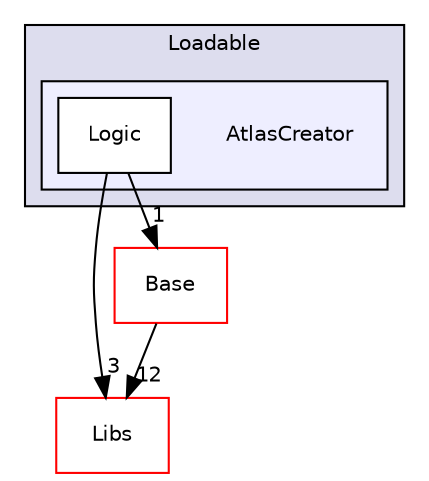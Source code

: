 digraph "Modules/Loadable/AtlasCreator" {
  bgcolor=transparent;
  compound=true
  node [ fontsize="10", fontname="Helvetica"];
  edge [ labelfontsize="10", labelfontname="Helvetica"];
  subgraph clusterdir_d01fdafe93af837a1755aeb3a6390699 {
    graph [ bgcolor="#ddddee", pencolor="black", label="Loadable" fontname="Helvetica", fontsize="10", URL="dir_d01fdafe93af837a1755aeb3a6390699.html"]
  subgraph clusterdir_7a1152783cc3fe9b55d2b97ad1fbaf2d {
    graph [ bgcolor="#eeeeff", pencolor="black", label="" URL="dir_7a1152783cc3fe9b55d2b97ad1fbaf2d.html"];
    dir_7a1152783cc3fe9b55d2b97ad1fbaf2d [shape=plaintext label="AtlasCreator"];
    dir_0a44ca596bd8c28a1652386d707e6600 [shape=box label="Logic" color="black" fillcolor="white" style="filled" URL="dir_0a44ca596bd8c28a1652386d707e6600.html"];
  }
  }
  dir_6e6cb9563333489fde7459b1f95e59a5 [shape=box label="Libs" color="red" URL="dir_6e6cb9563333489fde7459b1f95e59a5.html"];
  dir_628593db0cdce5a76fb85526ae5aa762 [shape=box label="Base" color="red" URL="dir_628593db0cdce5a76fb85526ae5aa762.html"];
  dir_0a44ca596bd8c28a1652386d707e6600->dir_6e6cb9563333489fde7459b1f95e59a5 [headlabel="3", labeldistance=1.5 headhref="dir_000059_000012.html"];
  dir_0a44ca596bd8c28a1652386d707e6600->dir_628593db0cdce5a76fb85526ae5aa762 [headlabel="1", labeldistance=1.5 headhref="dir_000059_000002.html"];
  dir_628593db0cdce5a76fb85526ae5aa762->dir_6e6cb9563333489fde7459b1f95e59a5 [headlabel="12", labeldistance=1.5 headhref="dir_000002_000012.html"];
}
